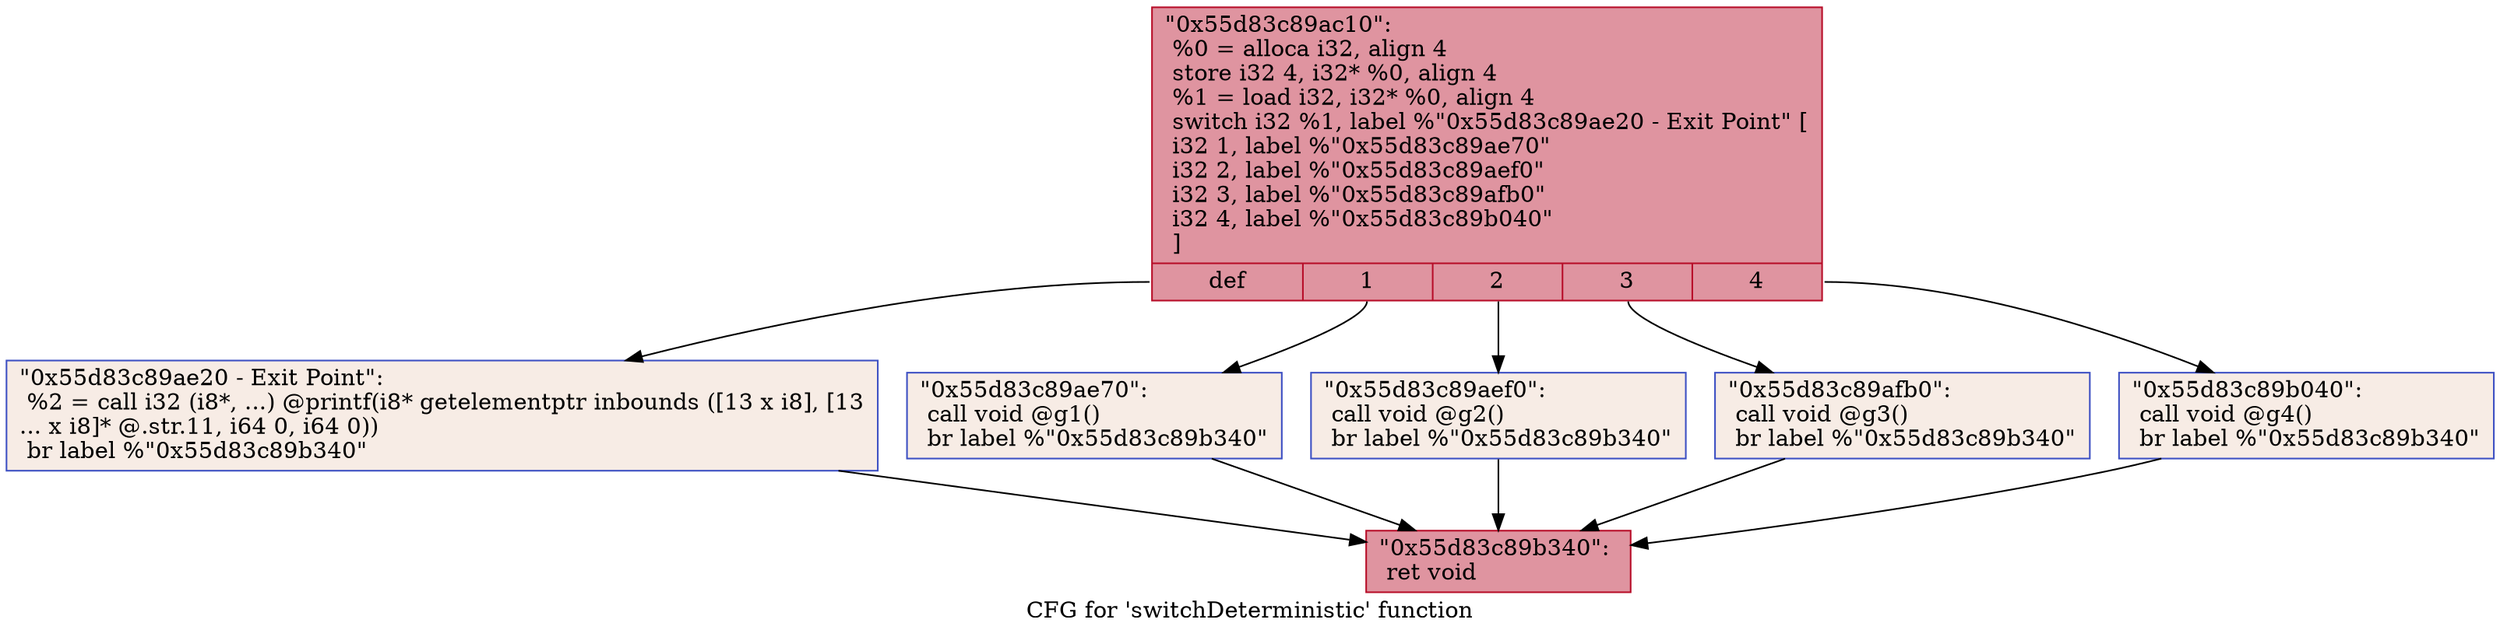digraph "CFG for 'switchDeterministic' function" {
	label="CFG for 'switchDeterministic' function";

	Node0x55d83c89ac10 [shape=record,color="#b70d28ff", style=filled, fillcolor="#b70d2870",label="{\"0x55d83c89ac10\":\l  %0 = alloca i32, align 4\l  store i32 4, i32* %0, align 4\l  %1 = load i32, i32* %0, align 4\l  switch i32 %1, label %\"0x55d83c89ae20 - Exit Point\" [\l    i32 1, label %\"0x55d83c89ae70\"\l    i32 2, label %\"0x55d83c89aef0\"\l    i32 3, label %\"0x55d83c89afb0\"\l    i32 4, label %\"0x55d83c89b040\"\l  ]\l|{<s0>def|<s1>1|<s2>2|<s3>3|<s4>4}}"];
	Node0x55d83c89ac10:s0 -> Node0x55d83c89ae20;
	Node0x55d83c89ac10:s1 -> Node0x55d83c89ae70;
	Node0x55d83c89ac10:s2 -> Node0x55d83c89aef0;
	Node0x55d83c89ac10:s3 -> Node0x55d83c89afb0;
	Node0x55d83c89ac10:s4 -> Node0x55d83c89b040;
	Node0x55d83c89ae70 [shape=record,color="#3d50c3ff", style=filled, fillcolor="#ecd3c570",label="{\"0x55d83c89ae70\":                                 \l  call void @g1()\l  br label %\"0x55d83c89b340\"\l}"];
	Node0x55d83c89ae70 -> Node0x55d83c89b340;
	Node0x55d83c89aef0 [shape=record,color="#3d50c3ff", style=filled, fillcolor="#ecd3c570",label="{\"0x55d83c89aef0\":                                 \l  call void @g2()\l  br label %\"0x55d83c89b340\"\l}"];
	Node0x55d83c89aef0 -> Node0x55d83c89b340;
	Node0x55d83c89afb0 [shape=record,color="#3d50c3ff", style=filled, fillcolor="#ecd3c570",label="{\"0x55d83c89afb0\":                                 \l  call void @g3()\l  br label %\"0x55d83c89b340\"\l}"];
	Node0x55d83c89afb0 -> Node0x55d83c89b340;
	Node0x55d83c89b040 [shape=record,color="#3d50c3ff", style=filled, fillcolor="#ecd3c570",label="{\"0x55d83c89b040\":                                 \l  call void @g4()\l  br label %\"0x55d83c89b340\"\l}"];
	Node0x55d83c89b040 -> Node0x55d83c89b340;
	Node0x55d83c89ae20 [shape=record,color="#3d50c3ff", style=filled, fillcolor="#ecd3c570",label="{\"0x55d83c89ae20 - Exit Point\":                    \l  %2 = call i32 (i8*, ...) @printf(i8* getelementptr inbounds ([13 x i8], [13\l... x i8]* @.str.11, i64 0, i64 0))\l  br label %\"0x55d83c89b340\"\l}"];
	Node0x55d83c89ae20 -> Node0x55d83c89b340;
	Node0x55d83c89b340 [shape=record,color="#b70d28ff", style=filled, fillcolor="#b70d2870",label="{\"0x55d83c89b340\":                                 \l  ret void\l}"];
}
